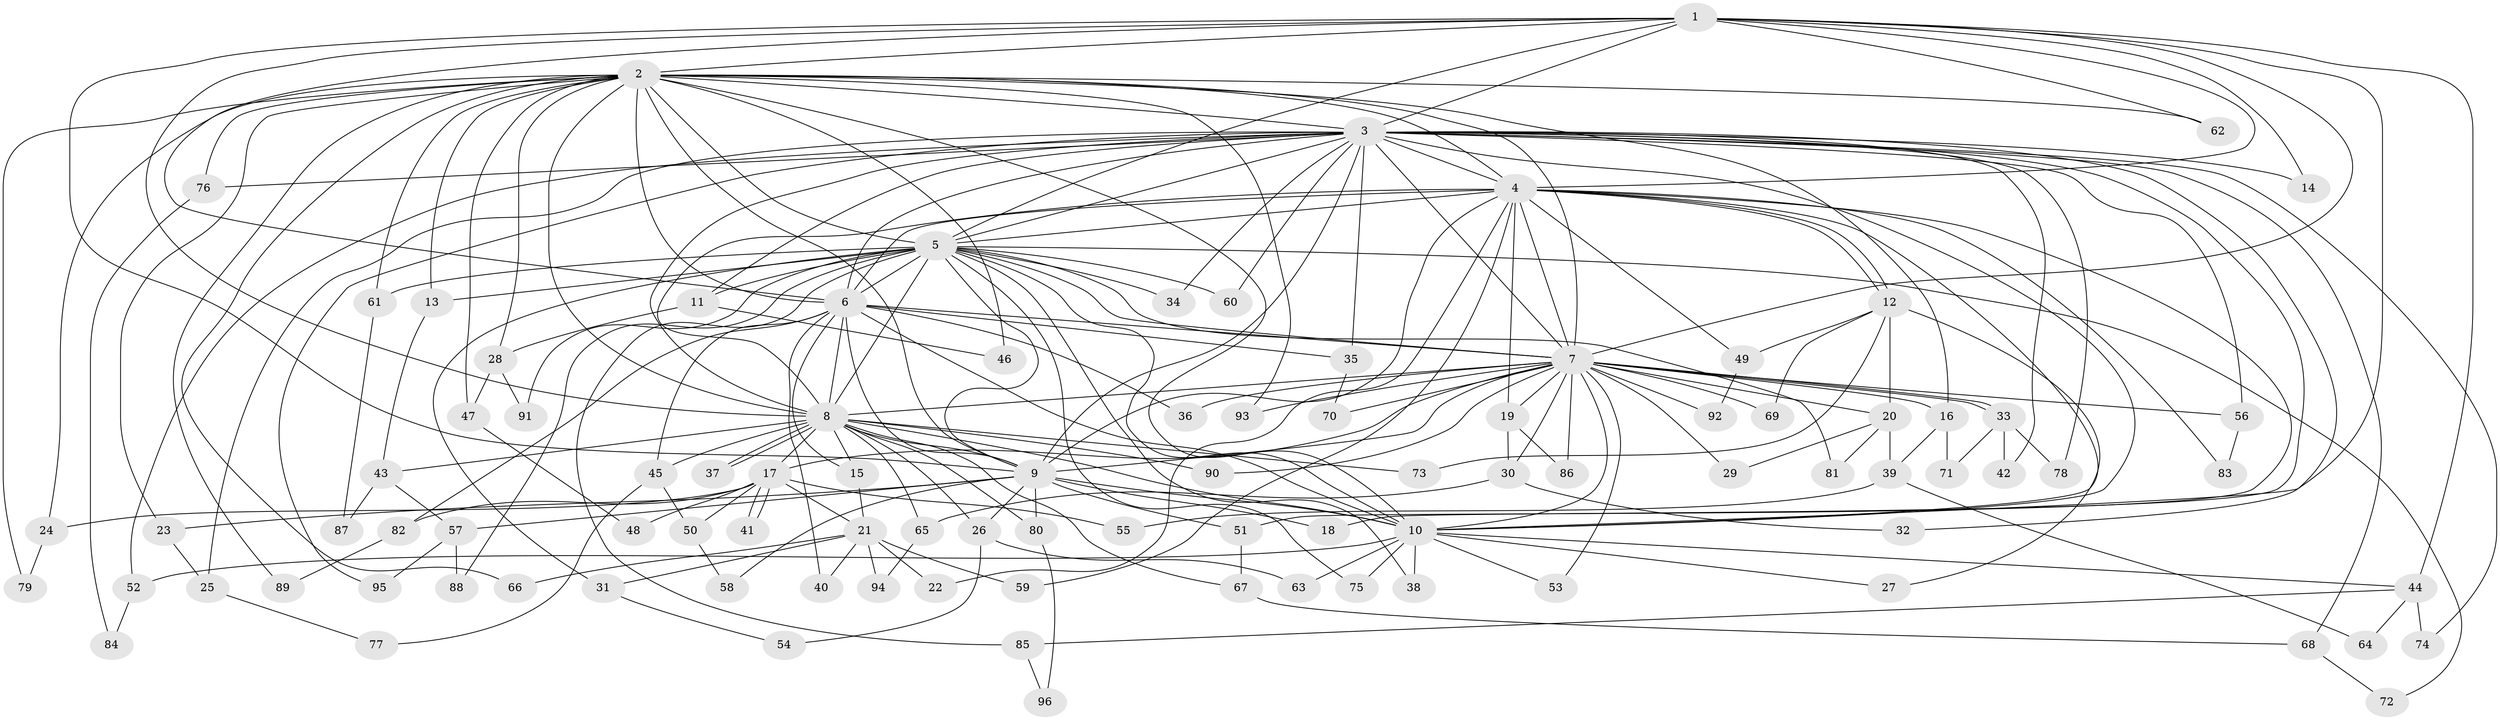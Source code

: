 // Generated by graph-tools (version 1.1) at 2025/43/03/09/25 04:43:48]
// undirected, 96 vertices, 217 edges
graph export_dot {
graph [start="1"]
  node [color=gray90,style=filled];
  1;
  2;
  3;
  4;
  5;
  6;
  7;
  8;
  9;
  10;
  11;
  12;
  13;
  14;
  15;
  16;
  17;
  18;
  19;
  20;
  21;
  22;
  23;
  24;
  25;
  26;
  27;
  28;
  29;
  30;
  31;
  32;
  33;
  34;
  35;
  36;
  37;
  38;
  39;
  40;
  41;
  42;
  43;
  44;
  45;
  46;
  47;
  48;
  49;
  50;
  51;
  52;
  53;
  54;
  55;
  56;
  57;
  58;
  59;
  60;
  61;
  62;
  63;
  64;
  65;
  66;
  67;
  68;
  69;
  70;
  71;
  72;
  73;
  74;
  75;
  76;
  77;
  78;
  79;
  80;
  81;
  82;
  83;
  84;
  85;
  86;
  87;
  88;
  89;
  90;
  91;
  92;
  93;
  94;
  95;
  96;
  1 -- 2;
  1 -- 3;
  1 -- 4;
  1 -- 5;
  1 -- 6;
  1 -- 7;
  1 -- 8;
  1 -- 9;
  1 -- 10;
  1 -- 14;
  1 -- 44;
  1 -- 62;
  2 -- 3;
  2 -- 4;
  2 -- 5;
  2 -- 6;
  2 -- 7;
  2 -- 8;
  2 -- 9;
  2 -- 10;
  2 -- 13;
  2 -- 16;
  2 -- 23;
  2 -- 24;
  2 -- 28;
  2 -- 46;
  2 -- 47;
  2 -- 61;
  2 -- 62;
  2 -- 66;
  2 -- 76;
  2 -- 79;
  2 -- 89;
  2 -- 93;
  3 -- 4;
  3 -- 5;
  3 -- 6;
  3 -- 7;
  3 -- 8;
  3 -- 9;
  3 -- 10;
  3 -- 11;
  3 -- 14;
  3 -- 18;
  3 -- 25;
  3 -- 32;
  3 -- 34;
  3 -- 35;
  3 -- 42;
  3 -- 52;
  3 -- 56;
  3 -- 60;
  3 -- 68;
  3 -- 74;
  3 -- 76;
  3 -- 78;
  3 -- 95;
  4 -- 5;
  4 -- 6;
  4 -- 7;
  4 -- 8;
  4 -- 9;
  4 -- 10;
  4 -- 12;
  4 -- 12;
  4 -- 19;
  4 -- 22;
  4 -- 49;
  4 -- 51;
  4 -- 59;
  4 -- 83;
  5 -- 6;
  5 -- 7;
  5 -- 8;
  5 -- 9;
  5 -- 10;
  5 -- 11;
  5 -- 13;
  5 -- 31;
  5 -- 34;
  5 -- 38;
  5 -- 60;
  5 -- 61;
  5 -- 72;
  5 -- 75;
  5 -- 81;
  5 -- 85;
  5 -- 88;
  5 -- 91;
  6 -- 7;
  6 -- 8;
  6 -- 9;
  6 -- 10;
  6 -- 15;
  6 -- 35;
  6 -- 36;
  6 -- 40;
  6 -- 45;
  6 -- 82;
  7 -- 8;
  7 -- 9;
  7 -- 10;
  7 -- 16;
  7 -- 17;
  7 -- 19;
  7 -- 20;
  7 -- 29;
  7 -- 30;
  7 -- 33;
  7 -- 33;
  7 -- 36;
  7 -- 53;
  7 -- 56;
  7 -- 69;
  7 -- 70;
  7 -- 86;
  7 -- 90;
  7 -- 92;
  7 -- 93;
  8 -- 9;
  8 -- 10;
  8 -- 15;
  8 -- 17;
  8 -- 26;
  8 -- 37;
  8 -- 37;
  8 -- 43;
  8 -- 45;
  8 -- 65;
  8 -- 67;
  8 -- 73;
  8 -- 80;
  8 -- 90;
  9 -- 10;
  9 -- 18;
  9 -- 23;
  9 -- 26;
  9 -- 51;
  9 -- 57;
  9 -- 58;
  9 -- 80;
  10 -- 27;
  10 -- 38;
  10 -- 44;
  10 -- 52;
  10 -- 53;
  10 -- 63;
  10 -- 75;
  11 -- 28;
  11 -- 46;
  12 -- 20;
  12 -- 27;
  12 -- 49;
  12 -- 69;
  12 -- 73;
  13 -- 43;
  15 -- 21;
  16 -- 39;
  16 -- 71;
  17 -- 21;
  17 -- 24;
  17 -- 41;
  17 -- 41;
  17 -- 48;
  17 -- 50;
  17 -- 55;
  17 -- 82;
  19 -- 30;
  19 -- 86;
  20 -- 29;
  20 -- 39;
  20 -- 81;
  21 -- 22;
  21 -- 31;
  21 -- 40;
  21 -- 59;
  21 -- 66;
  21 -- 94;
  23 -- 25;
  24 -- 79;
  25 -- 77;
  26 -- 54;
  26 -- 63;
  28 -- 47;
  28 -- 91;
  30 -- 32;
  30 -- 65;
  31 -- 54;
  33 -- 42;
  33 -- 71;
  33 -- 78;
  35 -- 70;
  39 -- 55;
  39 -- 64;
  43 -- 57;
  43 -- 87;
  44 -- 64;
  44 -- 74;
  44 -- 85;
  45 -- 50;
  45 -- 77;
  47 -- 48;
  49 -- 92;
  50 -- 58;
  51 -- 67;
  52 -- 84;
  56 -- 83;
  57 -- 88;
  57 -- 95;
  61 -- 87;
  65 -- 94;
  67 -- 68;
  68 -- 72;
  76 -- 84;
  80 -- 96;
  82 -- 89;
  85 -- 96;
}
